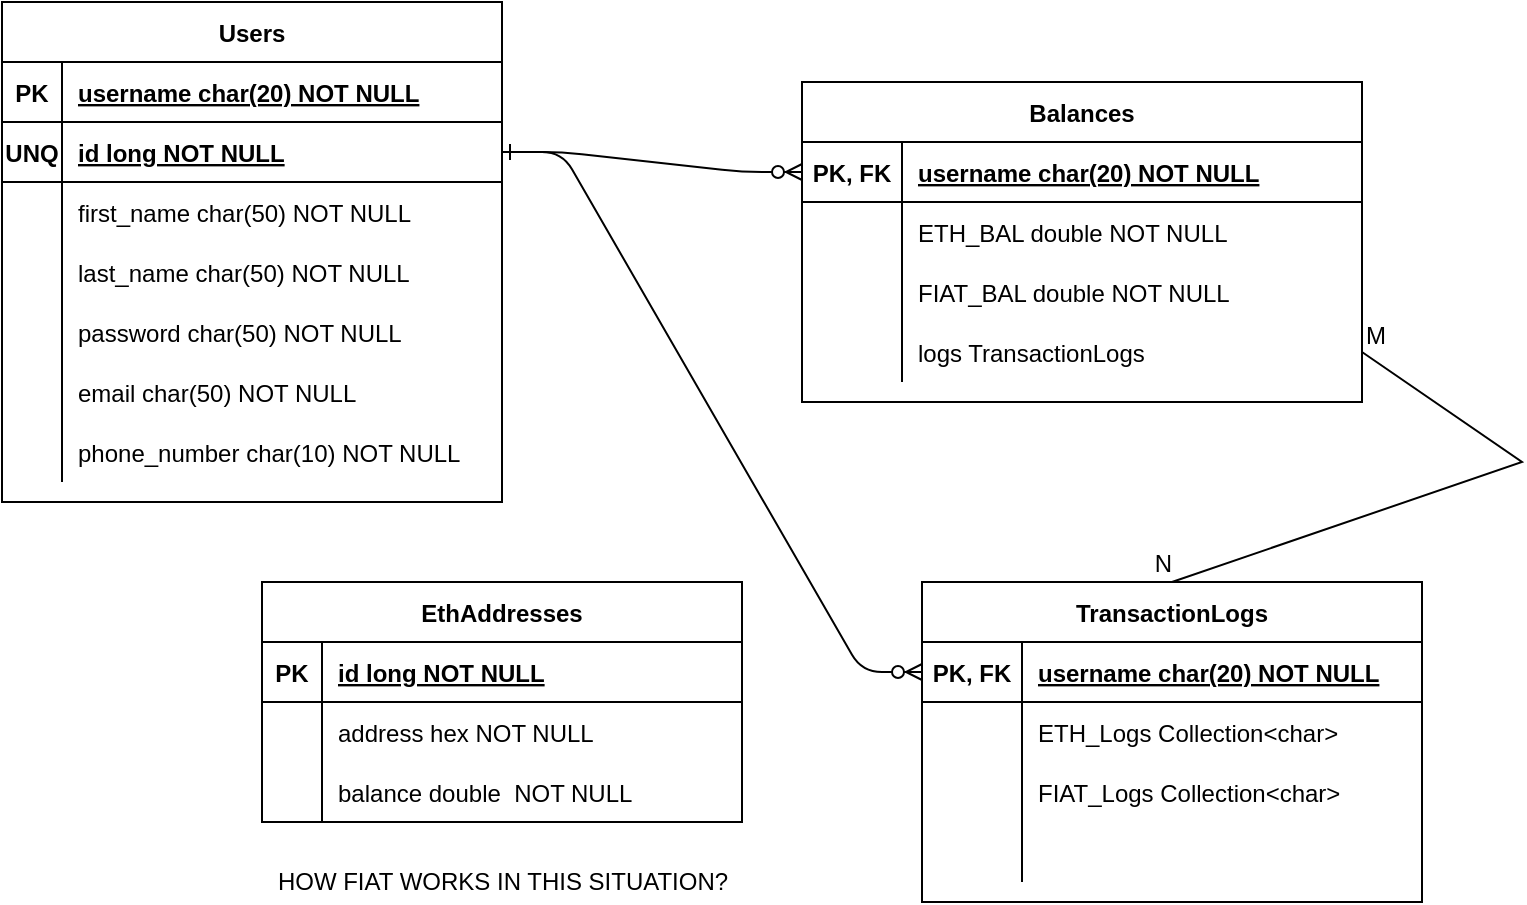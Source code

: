 <mxfile version="15.7.4" type="device"><diagram id="R2lEEEUBdFMjLlhIrx00" name="Page-1"><mxGraphModel dx="1102" dy="592" grid="1" gridSize="10" guides="1" tooltips="1" connect="1" arrows="1" fold="1" page="1" pageScale="1" pageWidth="850" pageHeight="1100" math="0" shadow="0" extFonts="Permanent Marker^https://fonts.googleapis.com/css?family=Permanent+Marker"><root><mxCell id="0"/><mxCell id="1" parent="0"/><mxCell id="HsoINIM7YRpJFriSk6Cw-1" value="Users" style="shape=table;startSize=30;container=1;collapsible=1;childLayout=tableLayout;fixedRows=1;rowLines=0;fontStyle=1;align=center;resizeLast=1;" parent="1" vertex="1"><mxGeometry x="40" y="40" width="250" height="250" as="geometry"/></mxCell><mxCell id="HsoINIM7YRpJFriSk6Cw-2" value="" style="shape=partialRectangle;collapsible=0;dropTarget=0;pointerEvents=0;fillColor=none;points=[[0,0.5],[1,0.5]];portConstraint=eastwest;top=0;left=0;right=0;bottom=1;" parent="HsoINIM7YRpJFriSk6Cw-1" vertex="1"><mxGeometry y="30" width="250" height="30" as="geometry"/></mxCell><mxCell id="HsoINIM7YRpJFriSk6Cw-3" value="PK" style="shape=partialRectangle;overflow=hidden;connectable=0;fillColor=none;top=0;left=0;bottom=0;right=0;fontStyle=1;" parent="HsoINIM7YRpJFriSk6Cw-2" vertex="1"><mxGeometry width="30" height="30" as="geometry"><mxRectangle width="30" height="30" as="alternateBounds"/></mxGeometry></mxCell><mxCell id="HsoINIM7YRpJFriSk6Cw-4" value="username char(20) NOT NULL " style="shape=partialRectangle;overflow=hidden;connectable=0;fillColor=none;top=0;left=0;bottom=0;right=0;align=left;spacingLeft=6;fontStyle=5;" parent="HsoINIM7YRpJFriSk6Cw-2" vertex="1"><mxGeometry x="30" width="220" height="30" as="geometry"><mxRectangle width="220" height="30" as="alternateBounds"/></mxGeometry></mxCell><mxCell id="abfmUfZ5Aenv10z8x9bS-35" style="shape=partialRectangle;collapsible=0;dropTarget=0;pointerEvents=0;fillColor=none;points=[[0,0.5],[1,0.5]];portConstraint=eastwest;top=0;left=0;right=0;bottom=1;" parent="HsoINIM7YRpJFriSk6Cw-1" vertex="1"><mxGeometry y="60" width="250" height="30" as="geometry"/></mxCell><mxCell id="abfmUfZ5Aenv10z8x9bS-36" value="UNQ" style="shape=partialRectangle;overflow=hidden;connectable=0;fillColor=none;top=0;left=0;bottom=0;right=0;fontStyle=1;" parent="abfmUfZ5Aenv10z8x9bS-35" vertex="1"><mxGeometry width="30" height="30" as="geometry"><mxRectangle width="30" height="30" as="alternateBounds"/></mxGeometry></mxCell><mxCell id="abfmUfZ5Aenv10z8x9bS-37" value="id long NOT NULL" style="shape=partialRectangle;overflow=hidden;connectable=0;fillColor=none;top=0;left=0;bottom=0;right=0;align=left;spacingLeft=6;fontStyle=5;" parent="abfmUfZ5Aenv10z8x9bS-35" vertex="1"><mxGeometry x="30" width="220" height="30" as="geometry"><mxRectangle width="220" height="30" as="alternateBounds"/></mxGeometry></mxCell><mxCell id="HsoINIM7YRpJFriSk6Cw-5" value="" style="shape=partialRectangle;collapsible=0;dropTarget=0;pointerEvents=0;fillColor=none;points=[[0,0.5],[1,0.5]];portConstraint=eastwest;top=0;left=0;right=0;bottom=0;" parent="HsoINIM7YRpJFriSk6Cw-1" vertex="1"><mxGeometry y="90" width="250" height="30" as="geometry"/></mxCell><mxCell id="HsoINIM7YRpJFriSk6Cw-6" value="" style="shape=partialRectangle;overflow=hidden;connectable=0;fillColor=none;top=0;left=0;bottom=0;right=0;" parent="HsoINIM7YRpJFriSk6Cw-5" vertex="1"><mxGeometry width="30" height="30" as="geometry"><mxRectangle width="30" height="30" as="alternateBounds"/></mxGeometry></mxCell><mxCell id="HsoINIM7YRpJFriSk6Cw-7" value="first_name char(50) NOT NULL" style="shape=partialRectangle;overflow=hidden;connectable=0;fillColor=none;top=0;left=0;bottom=0;right=0;align=left;spacingLeft=6;" parent="HsoINIM7YRpJFriSk6Cw-5" vertex="1"><mxGeometry x="30" width="220" height="30" as="geometry"><mxRectangle width="220" height="30" as="alternateBounds"/></mxGeometry></mxCell><mxCell id="HsoINIM7YRpJFriSk6Cw-55" style="shape=partialRectangle;collapsible=0;dropTarget=0;pointerEvents=0;fillColor=none;points=[[0,0.5],[1,0.5]];portConstraint=eastwest;top=0;left=0;right=0;bottom=0;" parent="HsoINIM7YRpJFriSk6Cw-1" vertex="1"><mxGeometry y="120" width="250" height="30" as="geometry"/></mxCell><mxCell id="HsoINIM7YRpJFriSk6Cw-56" style="shape=partialRectangle;overflow=hidden;connectable=0;fillColor=none;top=0;left=0;bottom=0;right=0;" parent="HsoINIM7YRpJFriSk6Cw-55" vertex="1"><mxGeometry width="30" height="30" as="geometry"><mxRectangle width="30" height="30" as="alternateBounds"/></mxGeometry></mxCell><mxCell id="HsoINIM7YRpJFriSk6Cw-57" value="last_name char(50) NOT NULL" style="shape=partialRectangle;overflow=hidden;connectable=0;fillColor=none;top=0;left=0;bottom=0;right=0;align=left;spacingLeft=6;" parent="HsoINIM7YRpJFriSk6Cw-55" vertex="1"><mxGeometry x="30" width="220" height="30" as="geometry"><mxRectangle width="220" height="30" as="alternateBounds"/></mxGeometry></mxCell><mxCell id="GMurwPCQv88Q7zhHWIDN-1" style="shape=partialRectangle;collapsible=0;dropTarget=0;pointerEvents=0;fillColor=none;points=[[0,0.5],[1,0.5]];portConstraint=eastwest;top=0;left=0;right=0;bottom=0;" parent="HsoINIM7YRpJFriSk6Cw-1" vertex="1"><mxGeometry y="150" width="250" height="30" as="geometry"/></mxCell><mxCell id="GMurwPCQv88Q7zhHWIDN-2" style="shape=partialRectangle;overflow=hidden;connectable=0;fillColor=none;top=0;left=0;bottom=0;right=0;" parent="GMurwPCQv88Q7zhHWIDN-1" vertex="1"><mxGeometry width="30" height="30" as="geometry"><mxRectangle width="30" height="30" as="alternateBounds"/></mxGeometry></mxCell><mxCell id="GMurwPCQv88Q7zhHWIDN-3" value="password char(50) NOT NULL" style="shape=partialRectangle;overflow=hidden;connectable=0;fillColor=none;top=0;left=0;bottom=0;right=0;align=left;spacingLeft=6;" parent="GMurwPCQv88Q7zhHWIDN-1" vertex="1"><mxGeometry x="30" width="220" height="30" as="geometry"><mxRectangle width="220" height="30" as="alternateBounds"/></mxGeometry></mxCell><mxCell id="HsoINIM7YRpJFriSk6Cw-61" style="shape=partialRectangle;collapsible=0;dropTarget=0;pointerEvents=0;fillColor=none;points=[[0,0.5],[1,0.5]];portConstraint=eastwest;top=0;left=0;right=0;bottom=0;" parent="HsoINIM7YRpJFriSk6Cw-1" vertex="1"><mxGeometry y="180" width="250" height="30" as="geometry"/></mxCell><mxCell id="HsoINIM7YRpJFriSk6Cw-62" style="shape=partialRectangle;overflow=hidden;connectable=0;fillColor=none;top=0;left=0;bottom=0;right=0;" parent="HsoINIM7YRpJFriSk6Cw-61" vertex="1"><mxGeometry width="30" height="30" as="geometry"><mxRectangle width="30" height="30" as="alternateBounds"/></mxGeometry></mxCell><mxCell id="HsoINIM7YRpJFriSk6Cw-63" value="email char(50) NOT NULL" style="shape=partialRectangle;overflow=hidden;connectable=0;fillColor=none;top=0;left=0;bottom=0;right=0;align=left;spacingLeft=6;" parent="HsoINIM7YRpJFriSk6Cw-61" vertex="1"><mxGeometry x="30" width="220" height="30" as="geometry"><mxRectangle width="220" height="30" as="alternateBounds"/></mxGeometry></mxCell><mxCell id="HsoINIM7YRpJFriSk6Cw-58" style="shape=partialRectangle;collapsible=0;dropTarget=0;pointerEvents=0;fillColor=none;points=[[0,0.5],[1,0.5]];portConstraint=eastwest;top=0;left=0;right=0;bottom=0;" parent="HsoINIM7YRpJFriSk6Cw-1" vertex="1"><mxGeometry y="210" width="250" height="30" as="geometry"/></mxCell><mxCell id="HsoINIM7YRpJFriSk6Cw-59" style="shape=partialRectangle;overflow=hidden;connectable=0;fillColor=none;top=0;left=0;bottom=0;right=0;" parent="HsoINIM7YRpJFriSk6Cw-58" vertex="1"><mxGeometry width="30" height="30" as="geometry"><mxRectangle width="30" height="30" as="alternateBounds"/></mxGeometry></mxCell><mxCell id="HsoINIM7YRpJFriSk6Cw-60" value="phone_number char(10) NOT NULL" style="shape=partialRectangle;overflow=hidden;connectable=0;fillColor=none;top=0;left=0;bottom=0;right=0;align=left;spacingLeft=6;" parent="HsoINIM7YRpJFriSk6Cw-58" vertex="1"><mxGeometry x="30" width="220" height="30" as="geometry"><mxRectangle width="220" height="30" as="alternateBounds"/></mxGeometry></mxCell><mxCell id="HsoINIM7YRpJFriSk6Cw-25" value="Balances" style="shape=table;startSize=30;container=1;collapsible=1;childLayout=tableLayout;fixedRows=1;rowLines=0;fontStyle=1;align=center;resizeLast=1;" parent="1" vertex="1"><mxGeometry x="440" y="80" width="280" height="160" as="geometry"/></mxCell><mxCell id="HsoINIM7YRpJFriSk6Cw-26" value="" style="shape=partialRectangle;collapsible=0;dropTarget=0;pointerEvents=0;fillColor=none;top=0;left=0;bottom=1;right=0;points=[[0,0.5],[1,0.5]];portConstraint=eastwest;" parent="HsoINIM7YRpJFriSk6Cw-25" vertex="1"><mxGeometry y="30" width="280" height="30" as="geometry"/></mxCell><mxCell id="HsoINIM7YRpJFriSk6Cw-27" value="PK, FK" style="shape=partialRectangle;connectable=0;fillColor=none;top=0;left=0;bottom=0;right=0;fontStyle=1;overflow=hidden;" parent="HsoINIM7YRpJFriSk6Cw-26" vertex="1"><mxGeometry width="50" height="30" as="geometry"><mxRectangle width="50" height="30" as="alternateBounds"/></mxGeometry></mxCell><mxCell id="HsoINIM7YRpJFriSk6Cw-28" value="username char(20) NOT NULL" style="shape=partialRectangle;connectable=0;fillColor=none;top=0;left=0;bottom=0;right=0;align=left;spacingLeft=6;fontStyle=5;overflow=hidden;" parent="HsoINIM7YRpJFriSk6Cw-26" vertex="1"><mxGeometry x="50" width="230" height="30" as="geometry"><mxRectangle width="230" height="30" as="alternateBounds"/></mxGeometry></mxCell><mxCell id="HsoINIM7YRpJFriSk6Cw-32" value="" style="shape=partialRectangle;collapsible=0;dropTarget=0;pointerEvents=0;fillColor=none;top=0;left=0;bottom=0;right=0;points=[[0,0.5],[1,0.5]];portConstraint=eastwest;" parent="HsoINIM7YRpJFriSk6Cw-25" vertex="1"><mxGeometry y="60" width="280" height="30" as="geometry"/></mxCell><mxCell id="HsoINIM7YRpJFriSk6Cw-33" value="" style="shape=partialRectangle;connectable=0;fillColor=none;top=0;left=0;bottom=0;right=0;editable=1;overflow=hidden;" parent="HsoINIM7YRpJFriSk6Cw-32" vertex="1"><mxGeometry width="50" height="30" as="geometry"><mxRectangle width="50" height="30" as="alternateBounds"/></mxGeometry></mxCell><mxCell id="HsoINIM7YRpJFriSk6Cw-34" value="ETH_BAL double NOT NULL" style="shape=partialRectangle;connectable=0;fillColor=none;top=0;left=0;bottom=0;right=0;align=left;spacingLeft=6;overflow=hidden;" parent="HsoINIM7YRpJFriSk6Cw-32" vertex="1"><mxGeometry x="50" width="230" height="30" as="geometry"><mxRectangle width="230" height="30" as="alternateBounds"/></mxGeometry></mxCell><mxCell id="HsoINIM7YRpJFriSk6Cw-35" value="" style="shape=partialRectangle;collapsible=0;dropTarget=0;pointerEvents=0;fillColor=none;top=0;left=0;bottom=0;right=0;points=[[0,0.5],[1,0.5]];portConstraint=eastwest;" parent="HsoINIM7YRpJFriSk6Cw-25" vertex="1"><mxGeometry y="90" width="280" height="30" as="geometry"/></mxCell><mxCell id="HsoINIM7YRpJFriSk6Cw-36" value="" style="shape=partialRectangle;connectable=0;fillColor=none;top=0;left=0;bottom=0;right=0;editable=1;overflow=hidden;" parent="HsoINIM7YRpJFriSk6Cw-35" vertex="1"><mxGeometry width="50" height="30" as="geometry"><mxRectangle width="50" height="30" as="alternateBounds"/></mxGeometry></mxCell><mxCell id="HsoINIM7YRpJFriSk6Cw-37" value="FIAT_BAL double NOT NULL" style="shape=partialRectangle;connectable=0;fillColor=none;top=0;left=0;bottom=0;right=0;align=left;spacingLeft=6;overflow=hidden;" parent="HsoINIM7YRpJFriSk6Cw-35" vertex="1"><mxGeometry x="50" width="230" height="30" as="geometry"><mxRectangle width="230" height="30" as="alternateBounds"/></mxGeometry></mxCell><mxCell id="abfmUfZ5Aenv10z8x9bS-1" style="shape=partialRectangle;collapsible=0;dropTarget=0;pointerEvents=0;fillColor=none;top=0;left=0;bottom=0;right=0;points=[[0,0.5],[1,0.5]];portConstraint=eastwest;" parent="HsoINIM7YRpJFriSk6Cw-25" vertex="1"><mxGeometry y="120" width="280" height="30" as="geometry"/></mxCell><mxCell id="abfmUfZ5Aenv10z8x9bS-2" style="shape=partialRectangle;connectable=0;fillColor=none;top=0;left=0;bottom=0;right=0;editable=1;overflow=hidden;" parent="abfmUfZ5Aenv10z8x9bS-1" vertex="1"><mxGeometry width="50" height="30" as="geometry"><mxRectangle width="50" height="30" as="alternateBounds"/></mxGeometry></mxCell><mxCell id="abfmUfZ5Aenv10z8x9bS-3" value="logs TransactionLogs" style="shape=partialRectangle;connectable=0;fillColor=none;top=0;left=0;bottom=0;right=0;align=left;spacingLeft=6;overflow=hidden;" parent="abfmUfZ5Aenv10z8x9bS-1" vertex="1"><mxGeometry x="50" width="230" height="30" as="geometry"><mxRectangle width="230" height="30" as="alternateBounds"/></mxGeometry></mxCell><mxCell id="HsoINIM7YRpJFriSk6Cw-65" value="" style="edgeStyle=entityRelationEdgeStyle;endArrow=ERzeroToMany;startArrow=ERone;endFill=1;startFill=0;exitX=1;exitY=0.5;exitDx=0;exitDy=0;entryX=0;entryY=0.5;entryDx=0;entryDy=0;" parent="1" source="abfmUfZ5Aenv10z8x9bS-35" target="HsoINIM7YRpJFriSk6Cw-26" edge="1"><mxGeometry width="100" height="100" relative="1" as="geometry"><mxPoint x="280" y="340" as="sourcePoint"/><mxPoint x="360" y="370" as="targetPoint"/></mxGeometry></mxCell><mxCell id="HsoINIM7YRpJFriSk6Cw-67" value="EthAddresses" style="shape=table;startSize=30;container=1;collapsible=1;childLayout=tableLayout;fixedRows=1;rowLines=0;fontStyle=1;align=center;resizeLast=1;" parent="1" vertex="1"><mxGeometry x="170" y="330" width="240" height="120" as="geometry"/></mxCell><mxCell id="HsoINIM7YRpJFriSk6Cw-68" value="" style="shape=partialRectangle;collapsible=0;dropTarget=0;pointerEvents=0;fillColor=none;top=0;left=0;bottom=1;right=0;points=[[0,0.5],[1,0.5]];portConstraint=eastwest;" parent="HsoINIM7YRpJFriSk6Cw-67" vertex="1"><mxGeometry y="30" width="240" height="30" as="geometry"/></mxCell><mxCell id="HsoINIM7YRpJFriSk6Cw-69" value="PK" style="shape=partialRectangle;connectable=0;fillColor=none;top=0;left=0;bottom=0;right=0;fontStyle=1;overflow=hidden;" parent="HsoINIM7YRpJFriSk6Cw-68" vertex="1"><mxGeometry width="30" height="30" as="geometry"><mxRectangle width="30" height="30" as="alternateBounds"/></mxGeometry></mxCell><mxCell id="HsoINIM7YRpJFriSk6Cw-70" value="id long NOT NULL" style="shape=partialRectangle;connectable=0;fillColor=none;top=0;left=0;bottom=0;right=0;align=left;spacingLeft=6;fontStyle=5;overflow=hidden;" parent="HsoINIM7YRpJFriSk6Cw-68" vertex="1"><mxGeometry x="30" width="210" height="30" as="geometry"><mxRectangle width="210" height="30" as="alternateBounds"/></mxGeometry></mxCell><mxCell id="HsoINIM7YRpJFriSk6Cw-71" value="" style="shape=partialRectangle;collapsible=0;dropTarget=0;pointerEvents=0;fillColor=none;top=0;left=0;bottom=0;right=0;points=[[0,0.5],[1,0.5]];portConstraint=eastwest;" parent="HsoINIM7YRpJFriSk6Cw-67" vertex="1"><mxGeometry y="60" width="240" height="30" as="geometry"/></mxCell><mxCell id="HsoINIM7YRpJFriSk6Cw-72" value="" style="shape=partialRectangle;connectable=0;fillColor=none;top=0;left=0;bottom=0;right=0;editable=1;overflow=hidden;" parent="HsoINIM7YRpJFriSk6Cw-71" vertex="1"><mxGeometry width="30" height="30" as="geometry"><mxRectangle width="30" height="30" as="alternateBounds"/></mxGeometry></mxCell><mxCell id="HsoINIM7YRpJFriSk6Cw-73" value="address hex NOT NULL" style="shape=partialRectangle;connectable=0;fillColor=none;top=0;left=0;bottom=0;right=0;align=left;spacingLeft=6;overflow=hidden;" parent="HsoINIM7YRpJFriSk6Cw-71" vertex="1"><mxGeometry x="30" width="210" height="30" as="geometry"><mxRectangle width="210" height="30" as="alternateBounds"/></mxGeometry></mxCell><mxCell id="HsoINIM7YRpJFriSk6Cw-74" value="" style="shape=partialRectangle;collapsible=0;dropTarget=0;pointerEvents=0;fillColor=none;top=0;left=0;bottom=0;right=0;points=[[0,0.5],[1,0.5]];portConstraint=eastwest;" parent="HsoINIM7YRpJFriSk6Cw-67" vertex="1"><mxGeometry y="90" width="240" height="30" as="geometry"/></mxCell><mxCell id="HsoINIM7YRpJFriSk6Cw-75" value="" style="shape=partialRectangle;connectable=0;fillColor=none;top=0;left=0;bottom=0;right=0;editable=1;overflow=hidden;" parent="HsoINIM7YRpJFriSk6Cw-74" vertex="1"><mxGeometry width="30" height="30" as="geometry"><mxRectangle width="30" height="30" as="alternateBounds"/></mxGeometry></mxCell><mxCell id="HsoINIM7YRpJFriSk6Cw-76" value="balance double  NOT NULL" style="shape=partialRectangle;connectable=0;fillColor=none;top=0;left=0;bottom=0;right=0;align=left;spacingLeft=6;overflow=hidden;" parent="HsoINIM7YRpJFriSk6Cw-74" vertex="1"><mxGeometry x="30" width="210" height="30" as="geometry"><mxRectangle width="210" height="30" as="alternateBounds"/></mxGeometry></mxCell><mxCell id="HsoINIM7YRpJFriSk6Cw-80" value="HOW FIAT WORKS IN THIS SITUATION?" style="text;html=1;align=center;verticalAlign=middle;resizable=0;points=[];autosize=1;strokeColor=none;fillColor=none;" parent="1" vertex="1"><mxGeometry x="170" y="470" width="240" height="20" as="geometry"/></mxCell><mxCell id="abfmUfZ5Aenv10z8x9bS-17" value="TransactionLogs" style="shape=table;startSize=30;container=1;collapsible=1;childLayout=tableLayout;fixedRows=1;rowLines=0;fontStyle=1;align=center;resizeLast=1;" parent="1" vertex="1"><mxGeometry x="500" y="330" width="250" height="160" as="geometry"/></mxCell><mxCell id="abfmUfZ5Aenv10z8x9bS-18" value="" style="shape=partialRectangle;collapsible=0;dropTarget=0;pointerEvents=0;fillColor=none;top=0;left=0;bottom=1;right=0;points=[[0,0.5],[1,0.5]];portConstraint=eastwest;" parent="abfmUfZ5Aenv10z8x9bS-17" vertex="1"><mxGeometry y="30" width="250" height="30" as="geometry"/></mxCell><mxCell id="abfmUfZ5Aenv10z8x9bS-19" value="PK, FK" style="shape=partialRectangle;connectable=0;fillColor=none;top=0;left=0;bottom=0;right=0;fontStyle=1;overflow=hidden;" parent="abfmUfZ5Aenv10z8x9bS-18" vertex="1"><mxGeometry width="50" height="30" as="geometry"><mxRectangle width="50" height="30" as="alternateBounds"/></mxGeometry></mxCell><mxCell id="abfmUfZ5Aenv10z8x9bS-20" value="username char(20) NOT NULL" style="shape=partialRectangle;connectable=0;fillColor=none;top=0;left=0;bottom=0;right=0;align=left;spacingLeft=6;fontStyle=5;overflow=hidden;" parent="abfmUfZ5Aenv10z8x9bS-18" vertex="1"><mxGeometry x="50" width="200" height="30" as="geometry"><mxRectangle width="200" height="30" as="alternateBounds"/></mxGeometry></mxCell><mxCell id="abfmUfZ5Aenv10z8x9bS-21" value="" style="shape=partialRectangle;collapsible=0;dropTarget=0;pointerEvents=0;fillColor=none;top=0;left=0;bottom=0;right=0;points=[[0,0.5],[1,0.5]];portConstraint=eastwest;" parent="abfmUfZ5Aenv10z8x9bS-17" vertex="1"><mxGeometry y="60" width="250" height="30" as="geometry"/></mxCell><mxCell id="abfmUfZ5Aenv10z8x9bS-22" value="" style="shape=partialRectangle;connectable=0;fillColor=none;top=0;left=0;bottom=0;right=0;editable=1;overflow=hidden;" parent="abfmUfZ5Aenv10z8x9bS-21" vertex="1"><mxGeometry width="50" height="30" as="geometry"><mxRectangle width="50" height="30" as="alternateBounds"/></mxGeometry></mxCell><mxCell id="abfmUfZ5Aenv10z8x9bS-23" value="ETH_Logs Collection&lt;char&gt;" style="shape=partialRectangle;connectable=0;fillColor=none;top=0;left=0;bottom=0;right=0;align=left;spacingLeft=6;overflow=hidden;" parent="abfmUfZ5Aenv10z8x9bS-21" vertex="1"><mxGeometry x="50" width="200" height="30" as="geometry"><mxRectangle width="200" height="30" as="alternateBounds"/></mxGeometry></mxCell><mxCell id="abfmUfZ5Aenv10z8x9bS-24" value="" style="shape=partialRectangle;collapsible=0;dropTarget=0;pointerEvents=0;fillColor=none;top=0;left=0;bottom=0;right=0;points=[[0,0.5],[1,0.5]];portConstraint=eastwest;" parent="abfmUfZ5Aenv10z8x9bS-17" vertex="1"><mxGeometry y="90" width="250" height="30" as="geometry"/></mxCell><mxCell id="abfmUfZ5Aenv10z8x9bS-25" value="" style="shape=partialRectangle;connectable=0;fillColor=none;top=0;left=0;bottom=0;right=0;editable=1;overflow=hidden;" parent="abfmUfZ5Aenv10z8x9bS-24" vertex="1"><mxGeometry width="50" height="30" as="geometry"><mxRectangle width="50" height="30" as="alternateBounds"/></mxGeometry></mxCell><mxCell id="abfmUfZ5Aenv10z8x9bS-26" value="FIAT_Logs Collection&lt;char&gt;" style="shape=partialRectangle;connectable=0;fillColor=none;top=0;left=0;bottom=0;right=0;align=left;spacingLeft=6;overflow=hidden;" parent="abfmUfZ5Aenv10z8x9bS-24" vertex="1"><mxGeometry x="50" width="200" height="30" as="geometry"><mxRectangle width="200" height="30" as="alternateBounds"/></mxGeometry></mxCell><mxCell id="abfmUfZ5Aenv10z8x9bS-27" value="" style="shape=partialRectangle;collapsible=0;dropTarget=0;pointerEvents=0;fillColor=none;top=0;left=0;bottom=0;right=0;points=[[0,0.5],[1,0.5]];portConstraint=eastwest;" parent="abfmUfZ5Aenv10z8x9bS-17" vertex="1"><mxGeometry y="120" width="250" height="30" as="geometry"/></mxCell><mxCell id="abfmUfZ5Aenv10z8x9bS-28" value="" style="shape=partialRectangle;connectable=0;fillColor=none;top=0;left=0;bottom=0;right=0;editable=1;overflow=hidden;" parent="abfmUfZ5Aenv10z8x9bS-27" vertex="1"><mxGeometry width="50" height="30" as="geometry"><mxRectangle width="50" height="30" as="alternateBounds"/></mxGeometry></mxCell><mxCell id="abfmUfZ5Aenv10z8x9bS-29" value="" style="shape=partialRectangle;connectable=0;fillColor=none;top=0;left=0;bottom=0;right=0;align=left;spacingLeft=6;overflow=hidden;" parent="abfmUfZ5Aenv10z8x9bS-27" vertex="1"><mxGeometry x="50" width="200" height="30" as="geometry"><mxRectangle width="200" height="30" as="alternateBounds"/></mxGeometry></mxCell><mxCell id="abfmUfZ5Aenv10z8x9bS-30" value="" style="edgeStyle=entityRelationEdgeStyle;endArrow=ERzeroToMany;startArrow=ERone;endFill=1;startFill=0;exitX=1;exitY=0.5;exitDx=0;exitDy=0;entryX=0;entryY=0.5;entryDx=0;entryDy=0;" parent="1" source="abfmUfZ5Aenv10z8x9bS-35" target="abfmUfZ5Aenv10z8x9bS-18" edge="1"><mxGeometry width="100" height="100" relative="1" as="geometry"><mxPoint x="300" y="125" as="sourcePoint"/><mxPoint x="410" y="175" as="targetPoint"/></mxGeometry></mxCell><mxCell id="abfmUfZ5Aenv10z8x9bS-31" value="" style="endArrow=none;html=1;rounded=0;exitX=1;exitY=0.5;exitDx=0;exitDy=0;entryX=0.5;entryY=0;entryDx=0;entryDy=0;" parent="1" source="abfmUfZ5Aenv10z8x9bS-1" target="abfmUfZ5Aenv10z8x9bS-17" edge="1"><mxGeometry relative="1" as="geometry"><mxPoint x="340" y="310" as="sourcePoint"/><mxPoint x="500" y="310" as="targetPoint"/><Array as="points"><mxPoint x="800" y="270"/></Array></mxGeometry></mxCell><mxCell id="abfmUfZ5Aenv10z8x9bS-32" value="M" style="resizable=0;html=1;align=left;verticalAlign=bottom;" parent="abfmUfZ5Aenv10z8x9bS-31" connectable="0" vertex="1"><mxGeometry x="-1" relative="1" as="geometry"/></mxCell><mxCell id="abfmUfZ5Aenv10z8x9bS-33" value="N" style="resizable=0;html=1;align=right;verticalAlign=bottom;" parent="abfmUfZ5Aenv10z8x9bS-31" connectable="0" vertex="1"><mxGeometry x="1" relative="1" as="geometry"/></mxCell></root></mxGraphModel></diagram></mxfile>